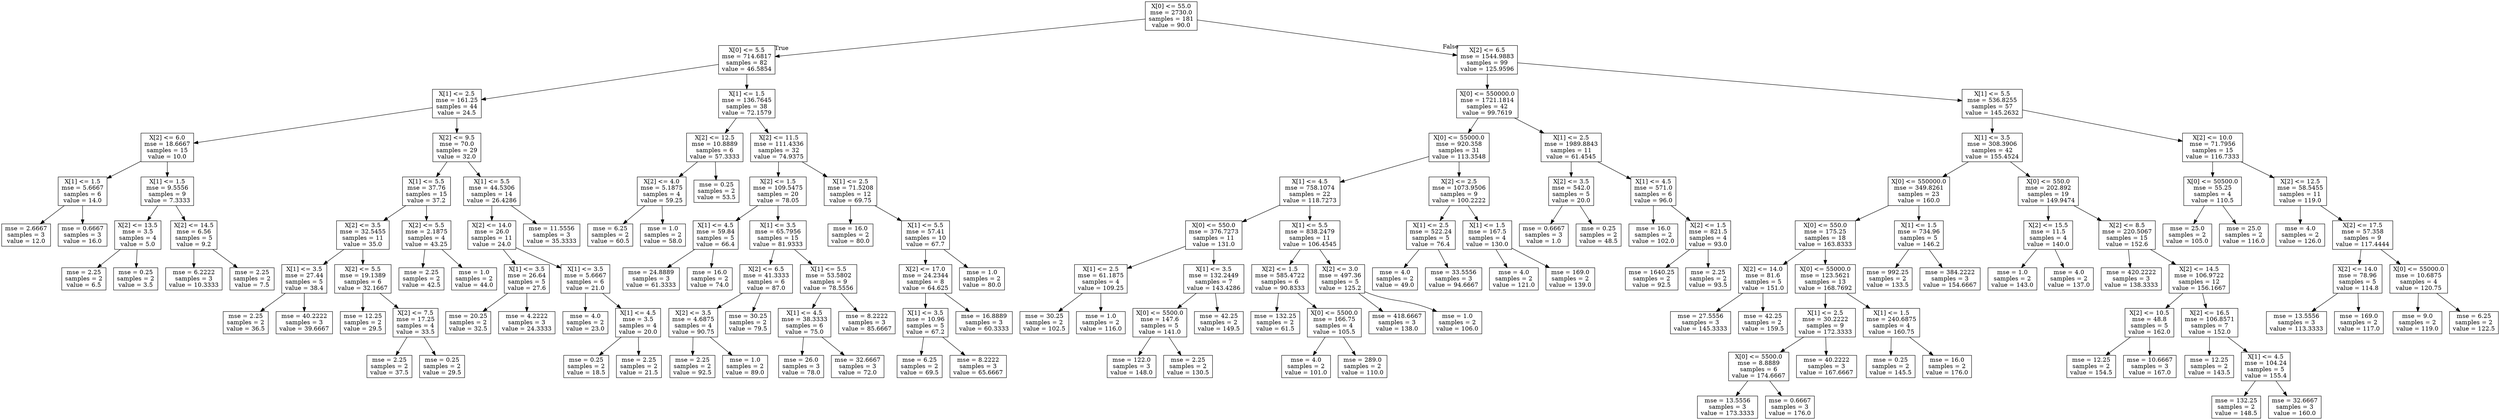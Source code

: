 digraph Tree {
node [shape=box] ;
0 [label="X[0] <= 55.0\nmse = 2730.0\nsamples = 181\nvalue = 90.0"] ;
1 [label="X[0] <= 5.5\nmse = 714.6817\nsamples = 82\nvalue = 46.5854"] ;
0 -> 1 [labeldistance=2.5, labelangle=45, headlabel="True"] ;
2 [label="X[1] <= 2.5\nmse = 161.25\nsamples = 44\nvalue = 24.5"] ;
1 -> 2 ;
3 [label="X[2] <= 6.0\nmse = 18.6667\nsamples = 15\nvalue = 10.0"] ;
2 -> 3 ;
4 [label="X[1] <= 1.5\nmse = 5.6667\nsamples = 6\nvalue = 14.0"] ;
3 -> 4 ;
5 [label="mse = 2.6667\nsamples = 3\nvalue = 12.0"] ;
4 -> 5 ;
6 [label="mse = 0.6667\nsamples = 3\nvalue = 16.0"] ;
4 -> 6 ;
7 [label="X[1] <= 1.5\nmse = 9.5556\nsamples = 9\nvalue = 7.3333"] ;
3 -> 7 ;
8 [label="X[2] <= 13.5\nmse = 3.5\nsamples = 4\nvalue = 5.0"] ;
7 -> 8 ;
9 [label="mse = 2.25\nsamples = 2\nvalue = 6.5"] ;
8 -> 9 ;
10 [label="mse = 0.25\nsamples = 2\nvalue = 3.5"] ;
8 -> 10 ;
11 [label="X[2] <= 14.5\nmse = 6.56\nsamples = 5\nvalue = 9.2"] ;
7 -> 11 ;
12 [label="mse = 6.2222\nsamples = 3\nvalue = 10.3333"] ;
11 -> 12 ;
13 [label="mse = 2.25\nsamples = 2\nvalue = 7.5"] ;
11 -> 13 ;
14 [label="X[2] <= 9.5\nmse = 70.0\nsamples = 29\nvalue = 32.0"] ;
2 -> 14 ;
15 [label="X[1] <= 5.5\nmse = 37.76\nsamples = 15\nvalue = 37.2"] ;
14 -> 15 ;
16 [label="X[2] <= 3.5\nmse = 32.5455\nsamples = 11\nvalue = 35.0"] ;
15 -> 16 ;
17 [label="X[1] <= 3.5\nmse = 27.44\nsamples = 5\nvalue = 38.4"] ;
16 -> 17 ;
18 [label="mse = 2.25\nsamples = 2\nvalue = 36.5"] ;
17 -> 18 ;
19 [label="mse = 40.2222\nsamples = 3\nvalue = 39.6667"] ;
17 -> 19 ;
20 [label="X[2] <= 5.5\nmse = 19.1389\nsamples = 6\nvalue = 32.1667"] ;
16 -> 20 ;
21 [label="mse = 12.25\nsamples = 2\nvalue = 29.5"] ;
20 -> 21 ;
22 [label="X[2] <= 7.5\nmse = 17.25\nsamples = 4\nvalue = 33.5"] ;
20 -> 22 ;
23 [label="mse = 2.25\nsamples = 2\nvalue = 37.5"] ;
22 -> 23 ;
24 [label="mse = 0.25\nsamples = 2\nvalue = 29.5"] ;
22 -> 24 ;
25 [label="X[2] <= 5.5\nmse = 2.1875\nsamples = 4\nvalue = 43.25"] ;
15 -> 25 ;
26 [label="mse = 2.25\nsamples = 2\nvalue = 42.5"] ;
25 -> 26 ;
27 [label="mse = 1.0\nsamples = 2\nvalue = 44.0"] ;
25 -> 27 ;
28 [label="X[1] <= 5.5\nmse = 44.5306\nsamples = 14\nvalue = 26.4286"] ;
14 -> 28 ;
29 [label="X[2] <= 14.0\nmse = 26.0\nsamples = 11\nvalue = 24.0"] ;
28 -> 29 ;
30 [label="X[1] <= 3.5\nmse = 26.64\nsamples = 5\nvalue = 27.6"] ;
29 -> 30 ;
31 [label="mse = 20.25\nsamples = 2\nvalue = 32.5"] ;
30 -> 31 ;
32 [label="mse = 4.2222\nsamples = 3\nvalue = 24.3333"] ;
30 -> 32 ;
33 [label="X[1] <= 3.5\nmse = 5.6667\nsamples = 6\nvalue = 21.0"] ;
29 -> 33 ;
34 [label="mse = 4.0\nsamples = 2\nvalue = 23.0"] ;
33 -> 34 ;
35 [label="X[1] <= 4.5\nmse = 3.5\nsamples = 4\nvalue = 20.0"] ;
33 -> 35 ;
36 [label="mse = 0.25\nsamples = 2\nvalue = 18.5"] ;
35 -> 36 ;
37 [label="mse = 2.25\nsamples = 2\nvalue = 21.5"] ;
35 -> 37 ;
38 [label="mse = 11.5556\nsamples = 3\nvalue = 35.3333"] ;
28 -> 38 ;
39 [label="X[1] <= 1.5\nmse = 136.7645\nsamples = 38\nvalue = 72.1579"] ;
1 -> 39 ;
40 [label="X[2] <= 12.5\nmse = 10.8889\nsamples = 6\nvalue = 57.3333"] ;
39 -> 40 ;
41 [label="X[2] <= 4.0\nmse = 5.1875\nsamples = 4\nvalue = 59.25"] ;
40 -> 41 ;
42 [label="mse = 6.25\nsamples = 2\nvalue = 60.5"] ;
41 -> 42 ;
43 [label="mse = 1.0\nsamples = 2\nvalue = 58.0"] ;
41 -> 43 ;
44 [label="mse = 0.25\nsamples = 2\nvalue = 53.5"] ;
40 -> 44 ;
45 [label="X[2] <= 11.5\nmse = 111.4336\nsamples = 32\nvalue = 74.9375"] ;
39 -> 45 ;
46 [label="X[2] <= 1.5\nmse = 109.5475\nsamples = 20\nvalue = 78.05"] ;
45 -> 46 ;
47 [label="X[1] <= 4.5\nmse = 59.84\nsamples = 5\nvalue = 66.4"] ;
46 -> 47 ;
48 [label="mse = 24.8889\nsamples = 3\nvalue = 61.3333"] ;
47 -> 48 ;
49 [label="mse = 16.0\nsamples = 2\nvalue = 74.0"] ;
47 -> 49 ;
50 [label="X[1] <= 3.5\nmse = 65.7956\nsamples = 15\nvalue = 81.9333"] ;
46 -> 50 ;
51 [label="X[2] <= 6.5\nmse = 41.3333\nsamples = 6\nvalue = 87.0"] ;
50 -> 51 ;
52 [label="X[2] <= 3.5\nmse = 4.6875\nsamples = 4\nvalue = 90.75"] ;
51 -> 52 ;
53 [label="mse = 2.25\nsamples = 2\nvalue = 92.5"] ;
52 -> 53 ;
54 [label="mse = 1.0\nsamples = 2\nvalue = 89.0"] ;
52 -> 54 ;
55 [label="mse = 30.25\nsamples = 2\nvalue = 79.5"] ;
51 -> 55 ;
56 [label="X[1] <= 5.5\nmse = 53.5802\nsamples = 9\nvalue = 78.5556"] ;
50 -> 56 ;
57 [label="X[1] <= 4.5\nmse = 38.3333\nsamples = 6\nvalue = 75.0"] ;
56 -> 57 ;
58 [label="mse = 26.0\nsamples = 3\nvalue = 78.0"] ;
57 -> 58 ;
59 [label="mse = 32.6667\nsamples = 3\nvalue = 72.0"] ;
57 -> 59 ;
60 [label="mse = 8.2222\nsamples = 3\nvalue = 85.6667"] ;
56 -> 60 ;
61 [label="X[1] <= 2.5\nmse = 71.5208\nsamples = 12\nvalue = 69.75"] ;
45 -> 61 ;
62 [label="mse = 16.0\nsamples = 2\nvalue = 80.0"] ;
61 -> 62 ;
63 [label="X[1] <= 5.5\nmse = 57.41\nsamples = 10\nvalue = 67.7"] ;
61 -> 63 ;
64 [label="X[2] <= 17.0\nmse = 24.2344\nsamples = 8\nvalue = 64.625"] ;
63 -> 64 ;
65 [label="X[1] <= 3.5\nmse = 10.96\nsamples = 5\nvalue = 67.2"] ;
64 -> 65 ;
66 [label="mse = 6.25\nsamples = 2\nvalue = 69.5"] ;
65 -> 66 ;
67 [label="mse = 8.2222\nsamples = 3\nvalue = 65.6667"] ;
65 -> 67 ;
68 [label="mse = 16.8889\nsamples = 3\nvalue = 60.3333"] ;
64 -> 68 ;
69 [label="mse = 1.0\nsamples = 2\nvalue = 80.0"] ;
63 -> 69 ;
70 [label="X[2] <= 6.5\nmse = 1544.9883\nsamples = 99\nvalue = 125.9596"] ;
0 -> 70 [labeldistance=2.5, labelangle=-45, headlabel="False"] ;
71 [label="X[0] <= 550000.0\nmse = 1721.1814\nsamples = 42\nvalue = 99.7619"] ;
70 -> 71 ;
72 [label="X[0] <= 55000.0\nmse = 920.358\nsamples = 31\nvalue = 113.3548"] ;
71 -> 72 ;
73 [label="X[1] <= 4.5\nmse = 758.1074\nsamples = 22\nvalue = 118.7273"] ;
72 -> 73 ;
74 [label="X[0] <= 550.0\nmse = 376.7273\nsamples = 11\nvalue = 131.0"] ;
73 -> 74 ;
75 [label="X[1] <= 2.5\nmse = 61.1875\nsamples = 4\nvalue = 109.25"] ;
74 -> 75 ;
76 [label="mse = 30.25\nsamples = 2\nvalue = 102.5"] ;
75 -> 76 ;
77 [label="mse = 1.0\nsamples = 2\nvalue = 116.0"] ;
75 -> 77 ;
78 [label="X[1] <= 3.5\nmse = 132.2449\nsamples = 7\nvalue = 143.4286"] ;
74 -> 78 ;
79 [label="X[0] <= 5500.0\nmse = 147.6\nsamples = 5\nvalue = 141.0"] ;
78 -> 79 ;
80 [label="mse = 122.0\nsamples = 3\nvalue = 148.0"] ;
79 -> 80 ;
81 [label="mse = 2.25\nsamples = 2\nvalue = 130.5"] ;
79 -> 81 ;
82 [label="mse = 42.25\nsamples = 2\nvalue = 149.5"] ;
78 -> 82 ;
83 [label="X[1] <= 5.5\nmse = 838.2479\nsamples = 11\nvalue = 106.4545"] ;
73 -> 83 ;
84 [label="X[2] <= 1.5\nmse = 585.4722\nsamples = 6\nvalue = 90.8333"] ;
83 -> 84 ;
85 [label="mse = 132.25\nsamples = 2\nvalue = 61.5"] ;
84 -> 85 ;
86 [label="X[0] <= 5500.0\nmse = 166.75\nsamples = 4\nvalue = 105.5"] ;
84 -> 86 ;
87 [label="mse = 4.0\nsamples = 2\nvalue = 101.0"] ;
86 -> 87 ;
88 [label="mse = 289.0\nsamples = 2\nvalue = 110.0"] ;
86 -> 88 ;
89 [label="X[2] <= 3.0\nmse = 497.36\nsamples = 5\nvalue = 125.2"] ;
83 -> 89 ;
90 [label="mse = 418.6667\nsamples = 3\nvalue = 138.0"] ;
89 -> 90 ;
91 [label="mse = 1.0\nsamples = 2\nvalue = 106.0"] ;
89 -> 91 ;
92 [label="X[2] <= 2.5\nmse = 1073.9506\nsamples = 9\nvalue = 100.2222"] ;
72 -> 92 ;
93 [label="X[1] <= 2.5\nmse = 522.24\nsamples = 5\nvalue = 76.4"] ;
92 -> 93 ;
94 [label="mse = 4.0\nsamples = 2\nvalue = 49.0"] ;
93 -> 94 ;
95 [label="mse = 33.5556\nsamples = 3\nvalue = 94.6667"] ;
93 -> 95 ;
96 [label="X[1] <= 1.5\nmse = 167.5\nsamples = 4\nvalue = 130.0"] ;
92 -> 96 ;
97 [label="mse = 4.0\nsamples = 2\nvalue = 121.0"] ;
96 -> 97 ;
98 [label="mse = 169.0\nsamples = 2\nvalue = 139.0"] ;
96 -> 98 ;
99 [label="X[1] <= 2.5\nmse = 1989.8843\nsamples = 11\nvalue = 61.4545"] ;
71 -> 99 ;
100 [label="X[2] <= 3.5\nmse = 542.0\nsamples = 5\nvalue = 20.0"] ;
99 -> 100 ;
101 [label="mse = 0.6667\nsamples = 3\nvalue = 1.0"] ;
100 -> 101 ;
102 [label="mse = 0.25\nsamples = 2\nvalue = 48.5"] ;
100 -> 102 ;
103 [label="X[1] <= 4.5\nmse = 571.0\nsamples = 6\nvalue = 96.0"] ;
99 -> 103 ;
104 [label="mse = 16.0\nsamples = 2\nvalue = 102.0"] ;
103 -> 104 ;
105 [label="X[2] <= 1.5\nmse = 821.5\nsamples = 4\nvalue = 93.0"] ;
103 -> 105 ;
106 [label="mse = 1640.25\nsamples = 2\nvalue = 92.5"] ;
105 -> 106 ;
107 [label="mse = 2.25\nsamples = 2\nvalue = 93.5"] ;
105 -> 107 ;
108 [label="X[1] <= 5.5\nmse = 536.8255\nsamples = 57\nvalue = 145.2632"] ;
70 -> 108 ;
109 [label="X[1] <= 3.5\nmse = 308.3906\nsamples = 42\nvalue = 155.4524"] ;
108 -> 109 ;
110 [label="X[0] <= 550000.0\nmse = 349.8261\nsamples = 23\nvalue = 160.0"] ;
109 -> 110 ;
111 [label="X[0] <= 550.0\nmse = 175.25\nsamples = 18\nvalue = 163.8333"] ;
110 -> 111 ;
112 [label="X[2] <= 14.0\nmse = 81.6\nsamples = 5\nvalue = 151.0"] ;
111 -> 112 ;
113 [label="mse = 27.5556\nsamples = 3\nvalue = 145.3333"] ;
112 -> 113 ;
114 [label="mse = 42.25\nsamples = 2\nvalue = 159.5"] ;
112 -> 114 ;
115 [label="X[0] <= 55000.0\nmse = 123.5621\nsamples = 13\nvalue = 168.7692"] ;
111 -> 115 ;
116 [label="X[1] <= 2.5\nmse = 30.2222\nsamples = 9\nvalue = 172.3333"] ;
115 -> 116 ;
117 [label="X[0] <= 5500.0\nmse = 8.8889\nsamples = 6\nvalue = 174.6667"] ;
116 -> 117 ;
118 [label="mse = 13.5556\nsamples = 3\nvalue = 173.3333"] ;
117 -> 118 ;
119 [label="mse = 0.6667\nsamples = 3\nvalue = 176.0"] ;
117 -> 119 ;
120 [label="mse = 40.2222\nsamples = 3\nvalue = 167.6667"] ;
116 -> 120 ;
121 [label="X[1] <= 1.5\nmse = 240.6875\nsamples = 4\nvalue = 160.75"] ;
115 -> 121 ;
122 [label="mse = 0.25\nsamples = 2\nvalue = 145.5"] ;
121 -> 122 ;
123 [label="mse = 16.0\nsamples = 2\nvalue = 176.0"] ;
121 -> 123 ;
124 [label="X[1] <= 1.5\nmse = 734.96\nsamples = 5\nvalue = 146.2"] ;
110 -> 124 ;
125 [label="mse = 992.25\nsamples = 2\nvalue = 133.5"] ;
124 -> 125 ;
126 [label="mse = 384.2222\nsamples = 3\nvalue = 154.6667"] ;
124 -> 126 ;
127 [label="X[0] <= 550.0\nmse = 202.892\nsamples = 19\nvalue = 149.9474"] ;
109 -> 127 ;
128 [label="X[2] <= 15.5\nmse = 11.5\nsamples = 4\nvalue = 140.0"] ;
127 -> 128 ;
129 [label="mse = 1.0\nsamples = 2\nvalue = 143.0"] ;
128 -> 129 ;
130 [label="mse = 4.0\nsamples = 2\nvalue = 137.0"] ;
128 -> 130 ;
131 [label="X[2] <= 8.5\nmse = 220.5067\nsamples = 15\nvalue = 152.6"] ;
127 -> 131 ;
132 [label="mse = 420.2222\nsamples = 3\nvalue = 138.3333"] ;
131 -> 132 ;
133 [label="X[2] <= 14.5\nmse = 106.9722\nsamples = 12\nvalue = 156.1667"] ;
131 -> 133 ;
134 [label="X[2] <= 10.5\nmse = 48.8\nsamples = 5\nvalue = 162.0"] ;
133 -> 134 ;
135 [label="mse = 12.25\nsamples = 2\nvalue = 154.5"] ;
134 -> 135 ;
136 [label="mse = 10.6667\nsamples = 3\nvalue = 167.0"] ;
134 -> 136 ;
137 [label="X[2] <= 16.5\nmse = 106.8571\nsamples = 7\nvalue = 152.0"] ;
133 -> 137 ;
138 [label="mse = 12.25\nsamples = 2\nvalue = 143.5"] ;
137 -> 138 ;
139 [label="X[1] <= 4.5\nmse = 104.24\nsamples = 5\nvalue = 155.4"] ;
137 -> 139 ;
140 [label="mse = 132.25\nsamples = 2\nvalue = 148.5"] ;
139 -> 140 ;
141 [label="mse = 32.6667\nsamples = 3\nvalue = 160.0"] ;
139 -> 141 ;
142 [label="X[2] <= 10.0\nmse = 71.7956\nsamples = 15\nvalue = 116.7333"] ;
108 -> 142 ;
143 [label="X[0] <= 50500.0\nmse = 55.25\nsamples = 4\nvalue = 110.5"] ;
142 -> 143 ;
144 [label="mse = 25.0\nsamples = 2\nvalue = 105.0"] ;
143 -> 144 ;
145 [label="mse = 25.0\nsamples = 2\nvalue = 116.0"] ;
143 -> 145 ;
146 [label="X[2] <= 12.5\nmse = 58.5455\nsamples = 11\nvalue = 119.0"] ;
142 -> 146 ;
147 [label="mse = 4.0\nsamples = 2\nvalue = 126.0"] ;
146 -> 147 ;
148 [label="X[2] <= 17.5\nmse = 57.358\nsamples = 9\nvalue = 117.4444"] ;
146 -> 148 ;
149 [label="X[2] <= 14.0\nmse = 78.96\nsamples = 5\nvalue = 114.8"] ;
148 -> 149 ;
150 [label="mse = 13.5556\nsamples = 3\nvalue = 113.3333"] ;
149 -> 150 ;
151 [label="mse = 169.0\nsamples = 2\nvalue = 117.0"] ;
149 -> 151 ;
152 [label="X[0] <= 55000.0\nmse = 10.6875\nsamples = 4\nvalue = 120.75"] ;
148 -> 152 ;
153 [label="mse = 9.0\nsamples = 2\nvalue = 119.0"] ;
152 -> 153 ;
154 [label="mse = 6.25\nsamples = 2\nvalue = 122.5"] ;
152 -> 154 ;
}